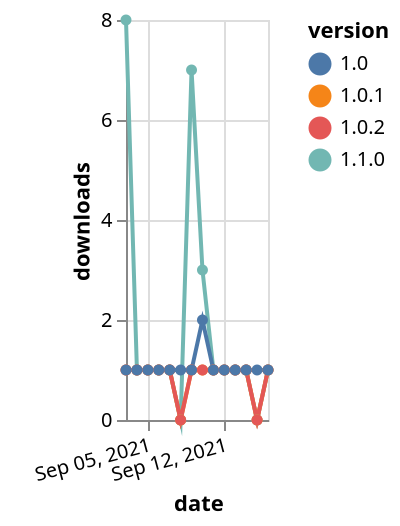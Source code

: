 {"$schema": "https://vega.github.io/schema/vega-lite/v5.json", "description": "A simple bar chart with embedded data.", "data": {"values": [{"date": "2021-09-03", "total": 131, "delta": 8, "version": "1.1.0"}, {"date": "2021-09-04", "total": 132, "delta": 1, "version": "1.1.0"}, {"date": "2021-09-05", "total": 133, "delta": 1, "version": "1.1.0"}, {"date": "2021-09-06", "total": 134, "delta": 1, "version": "1.1.0"}, {"date": "2021-09-07", "total": 135, "delta": 1, "version": "1.1.0"}, {"date": "2021-09-08", "total": 135, "delta": 0, "version": "1.1.0"}, {"date": "2021-09-09", "total": 142, "delta": 7, "version": "1.1.0"}, {"date": "2021-09-10", "total": 145, "delta": 3, "version": "1.1.0"}, {"date": "2021-09-11", "total": 146, "delta": 1, "version": "1.1.0"}, {"date": "2021-09-12", "total": 147, "delta": 1, "version": "1.1.0"}, {"date": "2021-09-13", "total": 148, "delta": 1, "version": "1.1.0"}, {"date": "2021-09-14", "total": 149, "delta": 1, "version": "1.1.0"}, {"date": "2021-09-15", "total": 149, "delta": 0, "version": "1.1.0"}, {"date": "2021-09-16", "total": 150, "delta": 1, "version": "1.1.0"}, {"date": "2021-09-03", "total": 159, "delta": 1, "version": "1.0.1"}, {"date": "2021-09-04", "total": 160, "delta": 1, "version": "1.0.1"}, {"date": "2021-09-05", "total": 161, "delta": 1, "version": "1.0.1"}, {"date": "2021-09-06", "total": 162, "delta": 1, "version": "1.0.1"}, {"date": "2021-09-07", "total": 163, "delta": 1, "version": "1.0.1"}, {"date": "2021-09-08", "total": 163, "delta": 0, "version": "1.0.1"}, {"date": "2021-09-09", "total": 164, "delta": 1, "version": "1.0.1"}, {"date": "2021-09-10", "total": 165, "delta": 1, "version": "1.0.1"}, {"date": "2021-09-11", "total": 166, "delta": 1, "version": "1.0.1"}, {"date": "2021-09-12", "total": 167, "delta": 1, "version": "1.0.1"}, {"date": "2021-09-13", "total": 168, "delta": 1, "version": "1.0.1"}, {"date": "2021-09-14", "total": 169, "delta": 1, "version": "1.0.1"}, {"date": "2021-09-15", "total": 169, "delta": 0, "version": "1.0.1"}, {"date": "2021-09-16", "total": 170, "delta": 1, "version": "1.0.1"}, {"date": "2021-09-03", "total": 160, "delta": 1, "version": "1.0.2"}, {"date": "2021-09-04", "total": 161, "delta": 1, "version": "1.0.2"}, {"date": "2021-09-05", "total": 162, "delta": 1, "version": "1.0.2"}, {"date": "2021-09-06", "total": 163, "delta": 1, "version": "1.0.2"}, {"date": "2021-09-07", "total": 164, "delta": 1, "version": "1.0.2"}, {"date": "2021-09-08", "total": 164, "delta": 0, "version": "1.0.2"}, {"date": "2021-09-09", "total": 165, "delta": 1, "version": "1.0.2"}, {"date": "2021-09-10", "total": 166, "delta": 1, "version": "1.0.2"}, {"date": "2021-09-11", "total": 167, "delta": 1, "version": "1.0.2"}, {"date": "2021-09-12", "total": 168, "delta": 1, "version": "1.0.2"}, {"date": "2021-09-13", "total": 169, "delta": 1, "version": "1.0.2"}, {"date": "2021-09-14", "total": 170, "delta": 1, "version": "1.0.2"}, {"date": "2021-09-15", "total": 170, "delta": 0, "version": "1.0.2"}, {"date": "2021-09-16", "total": 171, "delta": 1, "version": "1.0.2"}, {"date": "2021-09-03", "total": 157, "delta": 1, "version": "1.0"}, {"date": "2021-09-04", "total": 158, "delta": 1, "version": "1.0"}, {"date": "2021-09-05", "total": 159, "delta": 1, "version": "1.0"}, {"date": "2021-09-06", "total": 160, "delta": 1, "version": "1.0"}, {"date": "2021-09-07", "total": 161, "delta": 1, "version": "1.0"}, {"date": "2021-09-08", "total": 162, "delta": 1, "version": "1.0"}, {"date": "2021-09-09", "total": 163, "delta": 1, "version": "1.0"}, {"date": "2021-09-10", "total": 165, "delta": 2, "version": "1.0"}, {"date": "2021-09-11", "total": 166, "delta": 1, "version": "1.0"}, {"date": "2021-09-12", "total": 167, "delta": 1, "version": "1.0"}, {"date": "2021-09-13", "total": 168, "delta": 1, "version": "1.0"}, {"date": "2021-09-14", "total": 169, "delta": 1, "version": "1.0"}, {"date": "2021-09-15", "total": 170, "delta": 1, "version": "1.0"}, {"date": "2021-09-16", "total": 171, "delta": 1, "version": "1.0"}]}, "width": "container", "mark": {"type": "line", "point": {"filled": true}}, "encoding": {"x": {"field": "date", "type": "temporal", "timeUnit": "yearmonthdate", "title": "date", "axis": {"labelAngle": -15}}, "y": {"field": "delta", "type": "quantitative", "title": "downloads"}, "color": {"field": "version", "type": "nominal"}, "tooltip": {"field": "delta"}}}